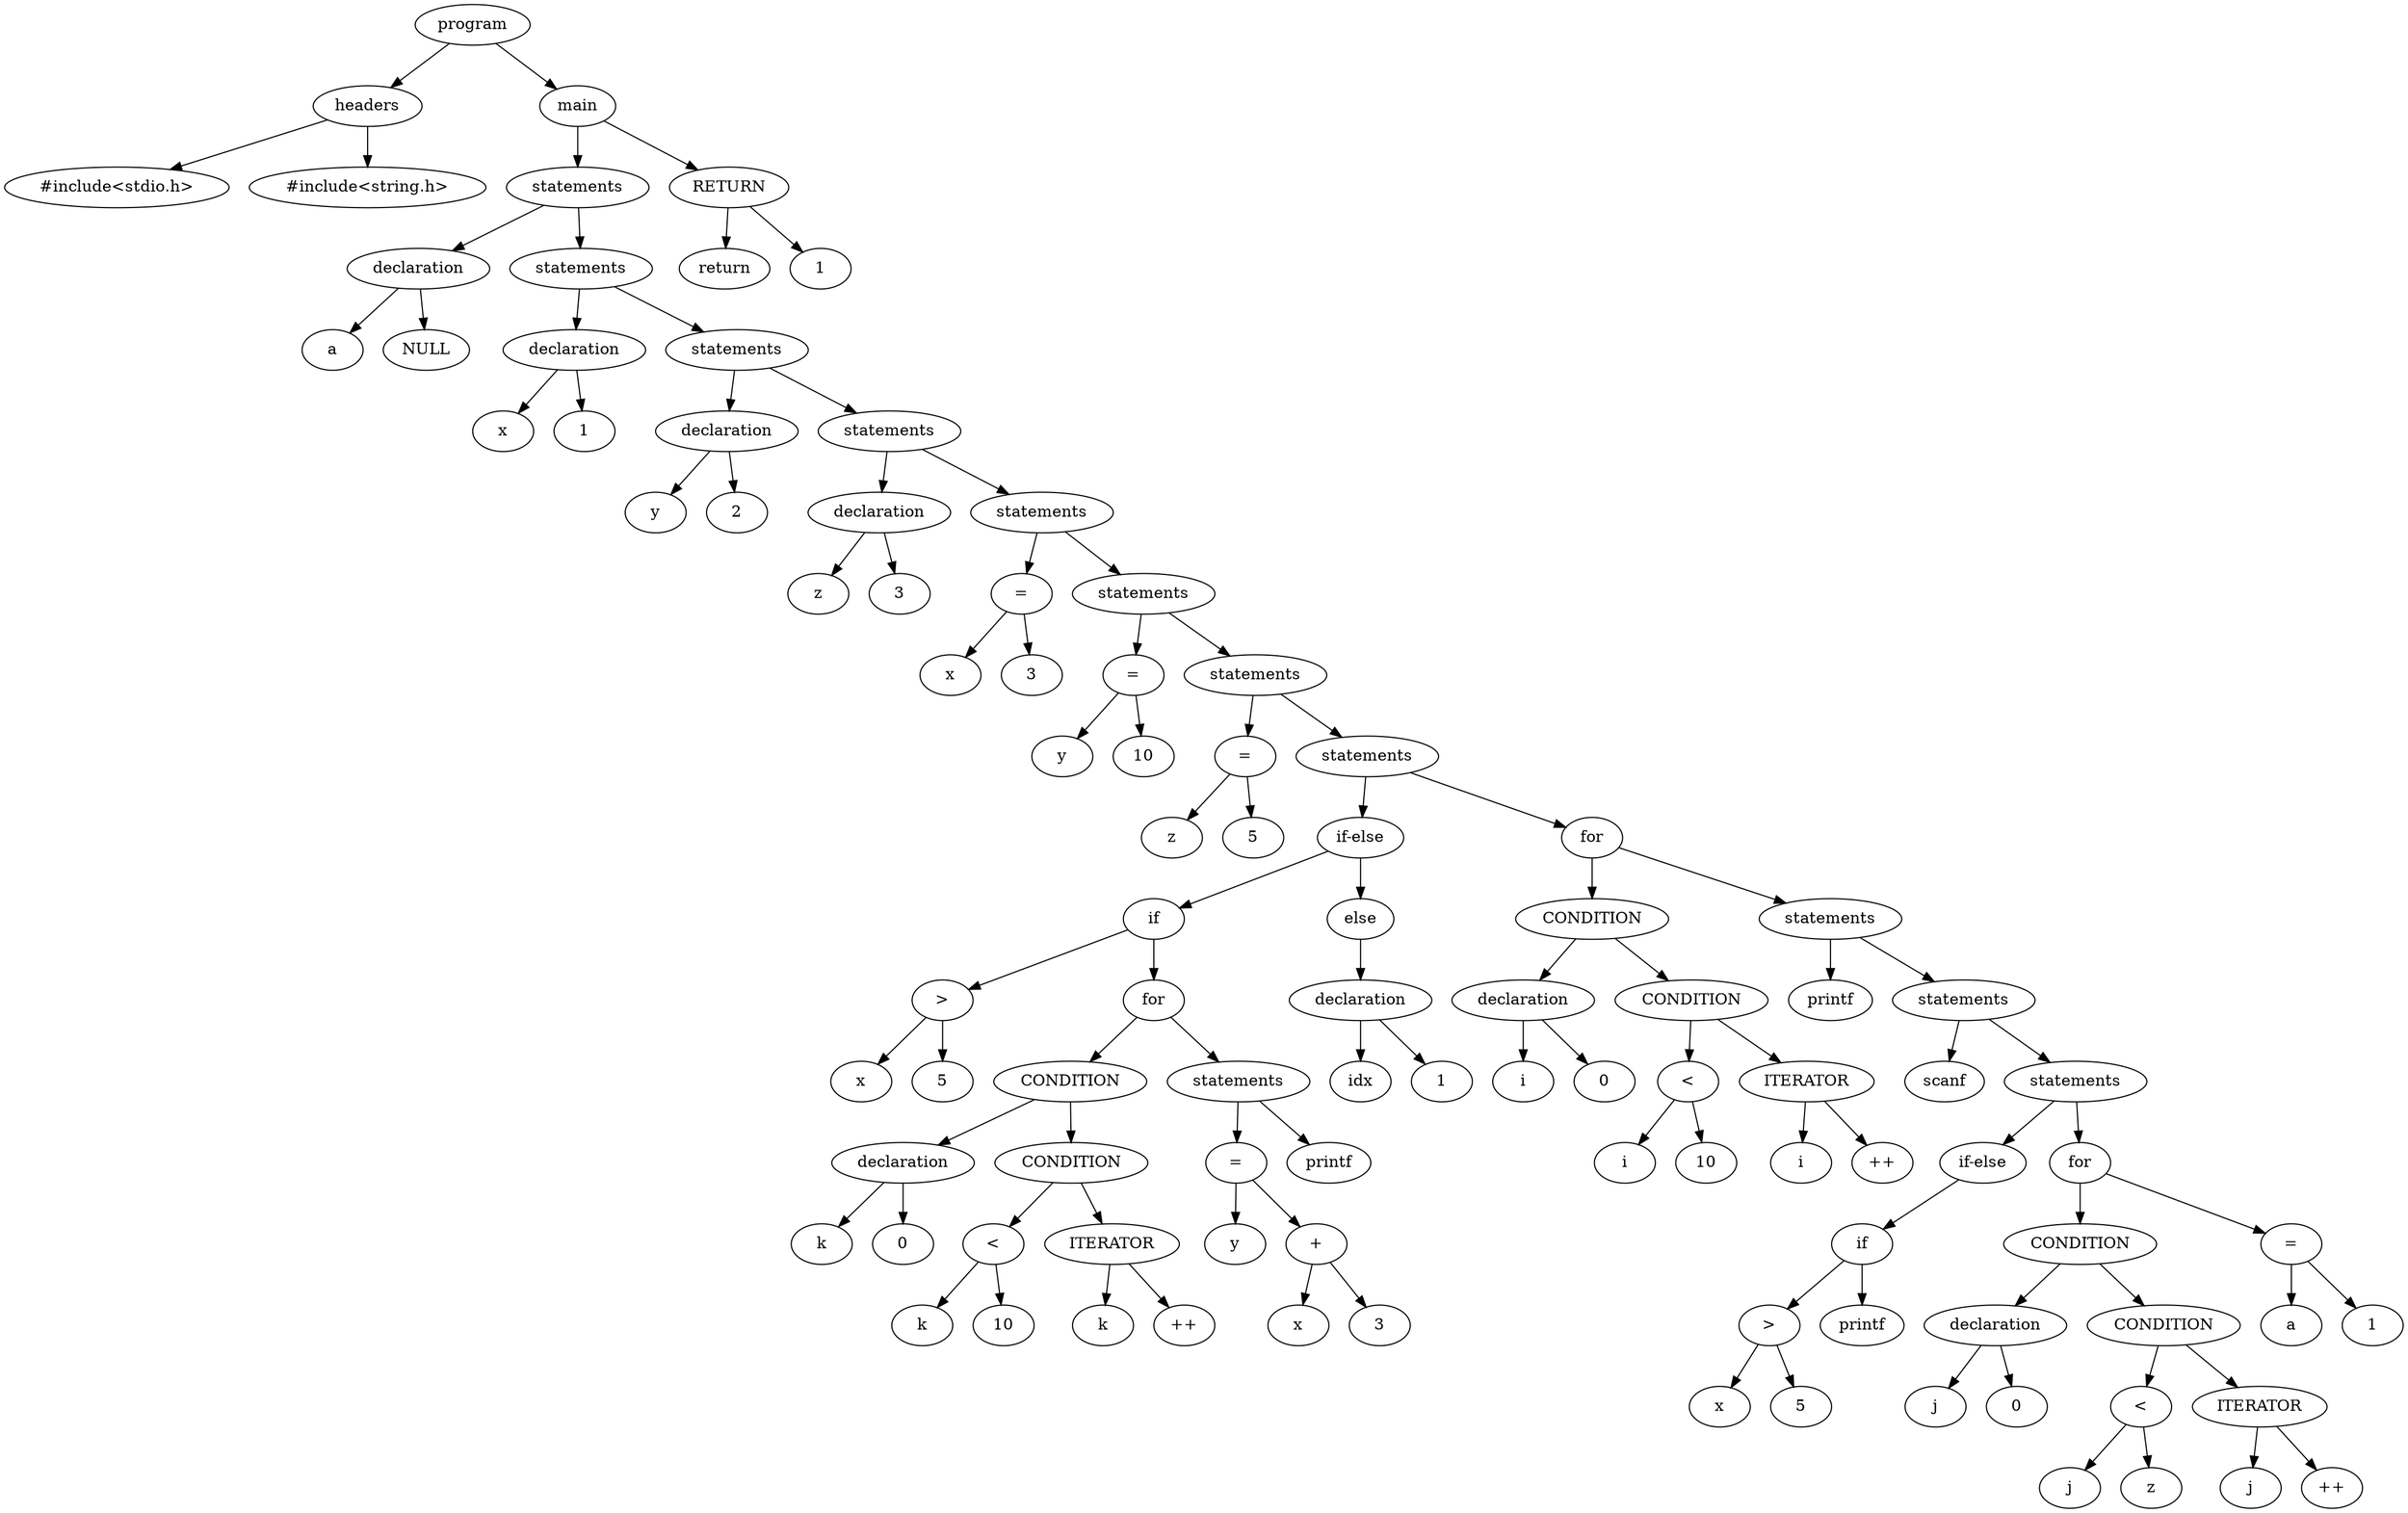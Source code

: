 digraph ParseTree {
  node [shape=ellipse];
  "0x55f666aa2f50" [label="program"];
  "0x55f666aa2f50" -> "0x55f666aa0470";
  "0x55f666aa0470" [label="headers"];
  "0x55f666aa0470" -> "0x55f666aa0390";
  "0x55f666aa0390" [label="#include<stdio.h>"];
  "0x55f666aa0470" -> "0x55f666aa0430";
  "0x55f666aa0430" [label="#include<string.h>"];
  "0x55f666aa2f50" -> "0x55f666aa2f10";
  "0x55f666aa2f10" [label="main"];
  "0x55f666aa2f10" -> "0x55f666aa2db0";
  "0x55f666aa2db0" [label="statements"];
  "0x55f666aa2db0" -> "0x55f666aa0730";
  "0x55f666aa0730" [label="declaration"];
  "0x55f666aa0730" -> "0x55f666aa06f0";
  "0x55f666aa06f0" [label="a"];
  "0x55f666aa0730" -> "0x55f666aa06b0";
  "0x55f666aa06b0" [label="NULL"];
  "0x55f666aa2db0" -> "0x55f666aa2d70";
  "0x55f666aa2d70" [label="statements"];
  "0x55f666aa2d70" -> "0x55f666aa09f0";
  "0x55f666aa09f0" [label="declaration"];
  "0x55f666aa09f0" -> "0x55f666aa09b0";
  "0x55f666aa09b0" [label="x"];
  "0x55f666aa09f0" -> "0x55f666aa0970";
  "0x55f666aa0970" [label="1"];
  "0x55f666aa2d70" -> "0x55f666aa2d30";
  "0x55f666aa2d30" [label="statements"];
  "0x55f666aa2d30" -> "0x55f666aa0cb0";
  "0x55f666aa0cb0" [label="declaration"];
  "0x55f666aa0cb0" -> "0x55f666aa0c70";
  "0x55f666aa0c70" [label="y"];
  "0x55f666aa0cb0" -> "0x55f666aa0c30";
  "0x55f666aa0c30" [label="2"];
  "0x55f666aa2d30" -> "0x55f666aa2cf0";
  "0x55f666aa2cf0" [label="statements"];
  "0x55f666aa2cf0" -> "0x55f666aa0f70";
  "0x55f666aa0f70" [label="declaration"];
  "0x55f666aa0f70" -> "0x55f666aa0f30";
  "0x55f666aa0f30" [label="z"];
  "0x55f666aa0f70" -> "0x55f666aa0ef0";
  "0x55f666aa0ef0" [label="3"];
  "0x55f666aa2cf0" -> "0x55f666aa2cb0";
  "0x55f666aa2cb0" [label="statements"];
  "0x55f666aa2cb0" -> "0x55f666aa1030";
  "0x55f666aa1030" [label="="];
  "0x55f666aa1030" -> "0x55f666aa0ff0";
  "0x55f666aa0ff0" [label="x"];
  "0x55f666aa1030" -> "0x55f666aa0fb0";
  "0x55f666aa0fb0" [label="3"];
  "0x55f666aa2cb0" -> "0x55f666aa2c70";
  "0x55f666aa2c70" [label="statements"];
  "0x55f666aa2c70" -> "0x55f666aa1150";
  "0x55f666aa1150" [label="="];
  "0x55f666aa1150" -> "0x55f666aa1110";
  "0x55f666aa1110" [label="y"];
  "0x55f666aa1150" -> "0x55f666aa10d0";
  "0x55f666aa10d0" [label="10"];
  "0x55f666aa2c70" -> "0x55f666aa2c30";
  "0x55f666aa2c30" [label="statements"];
  "0x55f666aa2c30" -> "0x55f666aa1270";
  "0x55f666aa1270" [label="="];
  "0x55f666aa1270" -> "0x55f666aa1230";
  "0x55f666aa1230" [label="z"];
  "0x55f666aa1270" -> "0x55f666aa11f0";
  "0x55f666aa11f0" [label="5"];
  "0x55f666aa2c30" -> "0x55f666aa2bf0";
  "0x55f666aa2bf0" [label="statements"];
  "0x55f666aa2bf0" -> "0x55f666aa1e90";
  "0x55f666aa1e90" [label="if-else"];
  "0x55f666aa1e90" -> "0x55f666aa1e50";
  "0x55f666aa1e50" [label="if"];
  "0x55f666aa1e50" -> "0x55f666aa1390";
  "0x55f666aa1390" [label=">"];
  "0x55f666aa1390" -> "0x55f666aa1310";
  "0x55f666aa1310" [label="x"];
  "0x55f666aa1390" -> "0x55f666aa1350";
  "0x55f666aa1350" [label="5"];
  "0x55f666aa1e50" -> "0x55f666aa1b10";
  "0x55f666aa1b10" [label="for"];
  "0x55f666aa1b10" -> "0x55f666aa1ad0";
  "0x55f666aa1ad0" [label="CONDITION"];
  "0x55f666aa1ad0" -> "0x55f666aa16b0";
  "0x55f666aa16b0" [label="declaration"];
  "0x55f666aa16b0" -> "0x55f666aa1670";
  "0x55f666aa1670" [label="k"];
  "0x55f666aa16b0" -> "0x55f666aa1630";
  "0x55f666aa1630" [label="0"];
  "0x55f666aa1ad0" -> "0x55f666aa1a90";
  "0x55f666aa1a90" [label="CONDITION"];
  "0x55f666aa1a90" -> "0x55f666aa1770";
  "0x55f666aa1770" [label="<"];
  "0x55f666aa1770" -> "0x55f666aa16f0";
  "0x55f666aa16f0" [label="k"];
  "0x55f666aa1770" -> "0x55f666aa1730";
  "0x55f666aa1730" [label="10"];
  "0x55f666aa1a90" -> "0x55f666aa1830";
  "0x55f666aa1830" [label="ITERATOR"];
  "0x55f666aa1830" -> "0x55f666aa17b0";
  "0x55f666aa17b0" [label="k"];
  "0x55f666aa1830" -> "0x55f666aa17f0";
  "0x55f666aa17f0" [label="++"];
  "0x55f666aa1b10" -> "0x55f666aa1a50";
  "0x55f666aa1a50" [label="statements"];
  "0x55f666aa1a50" -> "0x55f666aa1970";
  "0x55f666aa1970" [label="="];
  "0x55f666aa1970" -> "0x55f666aa1930";
  "0x55f666aa1930" [label="y"];
  "0x55f666aa1970" -> "0x55f666aa18f0";
  "0x55f666aa18f0" [label="+"];
  "0x55f666aa18f0" -> "0x55f666aa1870";
  "0x55f666aa1870" [label="x"];
  "0x55f666aa18f0" -> "0x55f666aa18b0";
  "0x55f666aa18b0" [label="3"];
  "0x55f666aa1a50" -> "0x55f666aa1a10";
  "0x55f666aa1a10" [label="printf"];
  "0x55f666aa1e90" -> "0x55f666aa1e10";
  "0x55f666aa1e10" [label="else"];
  "0x55f666aa1e10" -> "0x55f666aa1dd0";
  "0x55f666aa1dd0" [label="declaration"];
  "0x55f666aa1dd0" -> "0x55f666aa1d90";
  "0x55f666aa1d90" [label="idx"];
  "0x55f666aa1dd0" -> "0x55f666aa1d50";
  "0x55f666aa1d50" [label="1"];
  "0x55f666aa2bf0" -> "0x55f666aa2bb0";
  "0x55f666aa2bb0" [label="for"];
  "0x55f666aa2bb0" -> "0x55f666aa2b70";
  "0x55f666aa2b70" [label="CONDITION"];
  "0x55f666aa2b70" -> "0x55f666aa20f0";
  "0x55f666aa20f0" [label="declaration"];
  "0x55f666aa20f0" -> "0x55f666aa20b0";
  "0x55f666aa20b0" [label="i"];
  "0x55f666aa20f0" -> "0x55f666aa2070";
  "0x55f666aa2070" [label="0"];
  "0x55f666aa2b70" -> "0x55f666aa2b30";
  "0x55f666aa2b30" [label="CONDITION"];
  "0x55f666aa2b30" -> "0x55f666aa21b0";
  "0x55f666aa21b0" [label="<"];
  "0x55f666aa21b0" -> "0x55f666aa2130";
  "0x55f666aa2130" [label="i"];
  "0x55f666aa21b0" -> "0x55f666aa2170";
  "0x55f666aa2170" [label="10"];
  "0x55f666aa2b30" -> "0x55f666aa2270";
  "0x55f666aa2270" [label="ITERATOR"];
  "0x55f666aa2270" -> "0x55f666aa21f0";
  "0x55f666aa21f0" [label="i"];
  "0x55f666aa2270" -> "0x55f666aa2230";
  "0x55f666aa2230" [label="++"];
  "0x55f666aa2bb0" -> "0x55f666aa2af0";
  "0x55f666aa2af0" [label="statements"];
  "0x55f666aa2af0" -> "0x55f666aa22b0";
  "0x55f666aa22b0" [label="printf"];
  "0x55f666aa2af0" -> "0x55f666aa2ab0";
  "0x55f666aa2ab0" [label="statements"];
  "0x55f666aa2ab0" -> "0x55f666aa2350";
  "0x55f666aa2350" [label="scanf"];
  "0x55f666aa2ab0" -> "0x55f666aa2a70";
  "0x55f666aa2a70" [label="statements"];
  "0x55f666aa2a70" -> "0x55f666aa24d0";
  "0x55f666aa24d0" [label="if-else"];
  "0x55f666aa24d0" -> "0x55f666aa2490";
  "0x55f666aa2490" [label="if"];
  "0x55f666aa2490" -> "0x55f666aa2410";
  "0x55f666aa2410" [label=">"];
  "0x55f666aa2410" -> "0x55f666aa2390";
  "0x55f666aa2390" [label="x"];
  "0x55f666aa2410" -> "0x55f666aa23d0";
  "0x55f666aa23d0" [label="5"];
  "0x55f666aa2490" -> "0x55f666aa2450";
  "0x55f666aa2450" [label="printf"];
  "0x55f666aa2a70" -> "0x55f666aa2a30";
  "0x55f666aa2a30" [label="for"];
  "0x55f666aa2a30" -> "0x55f666aa29f0";
  "0x55f666aa29f0" [label="CONDITION"];
  "0x55f666aa29f0" -> "0x55f666aa2730";
  "0x55f666aa2730" [label="declaration"];
  "0x55f666aa2730" -> "0x55f666aa26f0";
  "0x55f666aa26f0" [label="j"];
  "0x55f666aa2730" -> "0x55f666aa26b0";
  "0x55f666aa26b0" [label="0"];
  "0x55f666aa29f0" -> "0x55f666aa29b0";
  "0x55f666aa29b0" [label="CONDITION"];
  "0x55f666aa29b0" -> "0x55f666aa27f0";
  "0x55f666aa27f0" [label="<"];
  "0x55f666aa27f0" -> "0x55f666aa2770";
  "0x55f666aa2770" [label="j"];
  "0x55f666aa27f0" -> "0x55f666aa27b0";
  "0x55f666aa27b0" [label="z"];
  "0x55f666aa29b0" -> "0x55f666aa28b0";
  "0x55f666aa28b0" [label="ITERATOR"];
  "0x55f666aa28b0" -> "0x55f666aa2830";
  "0x55f666aa2830" [label="j"];
  "0x55f666aa28b0" -> "0x55f666aa2870";
  "0x55f666aa2870" [label="++"];
  "0x55f666aa2a30" -> "0x55f666aa2970";
  "0x55f666aa2970" [label="="];
  "0x55f666aa2970" -> "0x55f666aa2930";
  "0x55f666aa2930" [label="a"];
  "0x55f666aa2970" -> "0x55f666aa28f0";
  "0x55f666aa28f0" [label="1"];
  "0x55f666aa2f10" -> "0x55f666aa2ed0";
  "0x55f666aa2ed0" [label="RETURN"];
  "0x55f666aa2ed0" -> "0x55f666aa2e90";
  "0x55f666aa2e90" [label="return"];
  "0x55f666aa2ed0" -> "0x55f666aa2e50";
  "0x55f666aa2e50" [label="1"];
}
